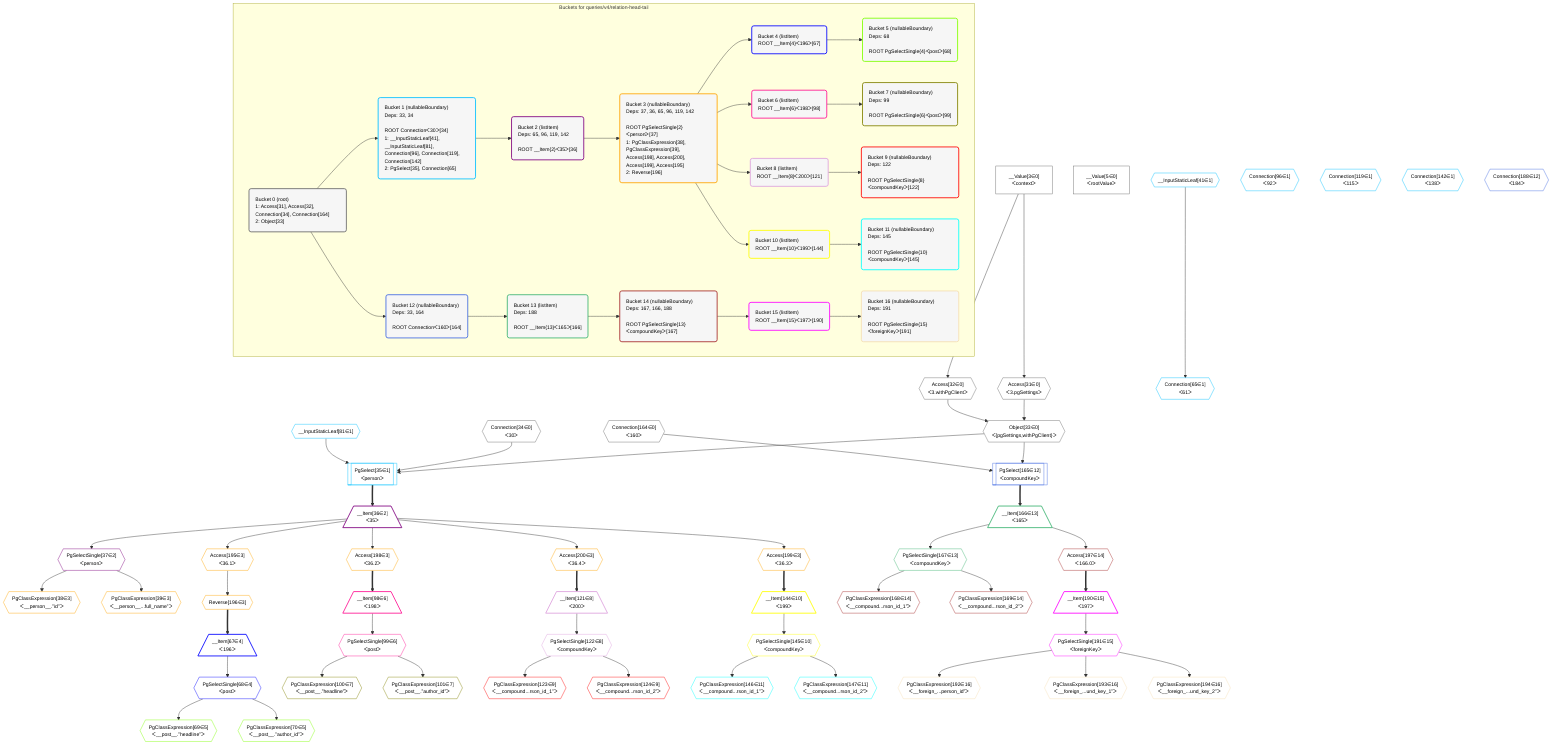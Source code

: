 %%{init: {'themeVariables': { 'fontSize': '12px'}}}%%
graph TD
    classDef path fill:#eee,stroke:#000,color:#000
    classDef plan fill:#fff,stroke-width:1px,color:#000
    classDef itemplan fill:#fff,stroke-width:2px,color:#000
    classDef unbatchedplan fill:#dff,stroke-width:1px,color:#000
    classDef sideeffectplan fill:#fcc,stroke-width:2px,color:#000
    classDef bucket fill:#f6f6f6,color:#000,stroke-width:2px,text-align:left


    %% define steps
    __Value3["__Value[3∈0]<br />ᐸcontextᐳ"]:::plan
    __Value5["__Value[5∈0]<br />ᐸrootValueᐳ"]:::plan
    Access31{{"Access[31∈0]<br />ᐸ3.pgSettingsᐳ"}}:::plan
    Access32{{"Access[32∈0]<br />ᐸ3.withPgClientᐳ"}}:::plan
    Object33{{"Object[33∈0]<br />ᐸ{pgSettings,withPgClient}ᐳ"}}:::plan
    Connection34{{"Connection[34∈0]<br />ᐸ30ᐳ"}}:::plan
    __InputStaticLeaf81{{"__InputStaticLeaf[81∈1]"}}:::plan
    PgSelect35[["PgSelect[35∈1]<br />ᐸpersonᐳ"]]:::plan
    __Item36[/"__Item[36∈2]<br />ᐸ35ᐳ"\]:::itemplan
    PgSelectSingle37{{"PgSelectSingle[37∈2]<br />ᐸpersonᐳ"}}:::plan
    PgClassExpression38{{"PgClassExpression[38∈3]<br />ᐸ__person__.”id”ᐳ"}}:::plan
    PgClassExpression39{{"PgClassExpression[39∈3]<br />ᐸ__person__...full_name”ᐳ"}}:::plan
    __InputStaticLeaf41{{"__InputStaticLeaf[41∈1]"}}:::plan
    Connection65{{"Connection[65∈1]<br />ᐸ61ᐳ"}}:::plan
    Access195{{"Access[195∈3]<br />ᐸ36.1ᐳ"}}:::plan
    Reverse196{{"Reverse[196∈3]"}}:::plan
    __Item67[/"__Item[67∈4]<br />ᐸ196ᐳ"\]:::itemplan
    PgSelectSingle68{{"PgSelectSingle[68∈4]<br />ᐸpostᐳ"}}:::plan
    PgClassExpression69{{"PgClassExpression[69∈5]<br />ᐸ__post__.”headline”ᐳ"}}:::plan
    PgClassExpression70{{"PgClassExpression[70∈5]<br />ᐸ__post__.”author_id”ᐳ"}}:::plan
    Connection96{{"Connection[96∈1]<br />ᐸ92ᐳ"}}:::plan
    Access198{{"Access[198∈3]<br />ᐸ36.2ᐳ"}}:::plan
    __Item98[/"__Item[98∈6]<br />ᐸ198ᐳ"\]:::itemplan
    PgSelectSingle99{{"PgSelectSingle[99∈6]<br />ᐸpostᐳ"}}:::plan
    PgClassExpression100{{"PgClassExpression[100∈7]<br />ᐸ__post__.”headline”ᐳ"}}:::plan
    PgClassExpression101{{"PgClassExpression[101∈7]<br />ᐸ__post__.”author_id”ᐳ"}}:::plan
    Connection119{{"Connection[119∈1]<br />ᐸ115ᐳ"}}:::plan
    Access200{{"Access[200∈3]<br />ᐸ36.4ᐳ"}}:::plan
    __Item121[/"__Item[121∈8]<br />ᐸ200ᐳ"\]:::itemplan
    PgSelectSingle122{{"PgSelectSingle[122∈8]<br />ᐸcompoundKeyᐳ"}}:::plan
    PgClassExpression123{{"PgClassExpression[123∈9]<br />ᐸ__compound...rson_id_1”ᐳ"}}:::plan
    PgClassExpression124{{"PgClassExpression[124∈9]<br />ᐸ__compound...rson_id_2”ᐳ"}}:::plan
    Connection142{{"Connection[142∈1]<br />ᐸ138ᐳ"}}:::plan
    Access199{{"Access[199∈3]<br />ᐸ36.3ᐳ"}}:::plan
    __Item144[/"__Item[144∈10]<br />ᐸ199ᐳ"\]:::itemplan
    PgSelectSingle145{{"PgSelectSingle[145∈10]<br />ᐸcompoundKeyᐳ"}}:::plan
    PgClassExpression146{{"PgClassExpression[146∈11]<br />ᐸ__compound...rson_id_1”ᐳ"}}:::plan
    PgClassExpression147{{"PgClassExpression[147∈11]<br />ᐸ__compound...rson_id_2”ᐳ"}}:::plan
    Connection164{{"Connection[164∈0]<br />ᐸ160ᐳ"}}:::plan
    PgSelect165[["PgSelect[165∈12]<br />ᐸcompoundKeyᐳ"]]:::plan
    __Item166[/"__Item[166∈13]<br />ᐸ165ᐳ"\]:::itemplan
    PgSelectSingle167{{"PgSelectSingle[167∈13]<br />ᐸcompoundKeyᐳ"}}:::plan
    PgClassExpression168{{"PgClassExpression[168∈14]<br />ᐸ__compound...rson_id_1”ᐳ"}}:::plan
    PgClassExpression169{{"PgClassExpression[169∈14]<br />ᐸ__compound...rson_id_2”ᐳ"}}:::plan
    Connection188{{"Connection[188∈12]<br />ᐸ184ᐳ"}}:::plan
    Access197{{"Access[197∈14]<br />ᐸ166.0ᐳ"}}:::plan
    __Item190[/"__Item[190∈15]<br />ᐸ197ᐳ"\]:::itemplan
    PgSelectSingle191{{"PgSelectSingle[191∈15]<br />ᐸforeignKeyᐳ"}}:::plan
    PgClassExpression192{{"PgClassExpression[192∈16]<br />ᐸ__foreign_...person_id”ᐳ"}}:::plan
    PgClassExpression193{{"PgClassExpression[193∈16]<br />ᐸ__foreign_...und_key_1”ᐳ"}}:::plan
    PgClassExpression194{{"PgClassExpression[194∈16]<br />ᐸ__foreign_...und_key_2”ᐳ"}}:::plan

    %% plan dependencies
    __Value3 --> Access31
    __Value3 --> Access32
    Access31 & Access32 --> Object33
    Object33 & Connection34 & __InputStaticLeaf81 --> PgSelect35
    PgSelect35 ==> __Item36
    __Item36 --> PgSelectSingle37
    PgSelectSingle37 --> PgClassExpression38
    PgSelectSingle37 --> PgClassExpression39
    __InputStaticLeaf41 --> Connection65
    __Item36 --> Access195
    Access195 --> Reverse196
    Reverse196 ==> __Item67
    __Item67 --> PgSelectSingle68
    PgSelectSingle68 --> PgClassExpression69
    PgSelectSingle68 --> PgClassExpression70
    __Item36 --> Access198
    Access198 ==> __Item98
    __Item98 --> PgSelectSingle99
    PgSelectSingle99 --> PgClassExpression100
    PgSelectSingle99 --> PgClassExpression101
    __Item36 --> Access200
    Access200 ==> __Item121
    __Item121 --> PgSelectSingle122
    PgSelectSingle122 --> PgClassExpression123
    PgSelectSingle122 --> PgClassExpression124
    __Item36 --> Access199
    Access199 ==> __Item144
    __Item144 --> PgSelectSingle145
    PgSelectSingle145 --> PgClassExpression146
    PgSelectSingle145 --> PgClassExpression147
    Object33 & Connection164 --> PgSelect165
    PgSelect165 ==> __Item166
    __Item166 --> PgSelectSingle167
    PgSelectSingle167 --> PgClassExpression168
    PgSelectSingle167 --> PgClassExpression169
    __Item166 --> Access197
    Access197 ==> __Item190
    __Item190 --> PgSelectSingle191
    PgSelectSingle191 --> PgClassExpression192
    PgSelectSingle191 --> PgClassExpression193
    PgSelectSingle191 --> PgClassExpression194

    subgraph "Buckets for queries/v4/relation-head-tail"
    Bucket0("Bucket 0 (root)<br />1: Access[31], Access[32], Connection[34], Connection[164]<br />2: Object[33]"):::bucket
    classDef bucket0 stroke:#696969
    class Bucket0,__Value3,__Value5,Access31,Access32,Object33,Connection34,Connection164 bucket0
    Bucket1("Bucket 1 (nullableBoundary)<br />Deps: 33, 34<br /><br />ROOT Connectionᐸ30ᐳ[34]<br />1: __InputStaticLeaf[41], __InputStaticLeaf[81], Connection[96], Connection[119], Connection[142]<br />2: PgSelect[35], Connection[65]"):::bucket
    classDef bucket1 stroke:#00bfff
    class Bucket1,PgSelect35,__InputStaticLeaf41,Connection65,__InputStaticLeaf81,Connection96,Connection119,Connection142 bucket1
    Bucket2("Bucket 2 (listItem)<br />Deps: 65, 96, 119, 142<br /><br />ROOT __Item{2}ᐸ35ᐳ[36]"):::bucket
    classDef bucket2 stroke:#7f007f
    class Bucket2,__Item36,PgSelectSingle37 bucket2
    Bucket3("Bucket 3 (nullableBoundary)<br />Deps: 37, 36, 65, 96, 119, 142<br /><br />ROOT PgSelectSingle{2}ᐸpersonᐳ[37]<br />1: PgClassExpression[38], PgClassExpression[39], Access[198], Access[200], Access[199], Access[195]<br />2: Reverse[196]"):::bucket
    classDef bucket3 stroke:#ffa500
    class Bucket3,PgClassExpression38,PgClassExpression39,Access195,Reverse196,Access198,Access199,Access200 bucket3
    Bucket4("Bucket 4 (listItem)<br />ROOT __Item{4}ᐸ196ᐳ[67]"):::bucket
    classDef bucket4 stroke:#0000ff
    class Bucket4,__Item67,PgSelectSingle68 bucket4
    Bucket5("Bucket 5 (nullableBoundary)<br />Deps: 68<br /><br />ROOT PgSelectSingle{4}ᐸpostᐳ[68]"):::bucket
    classDef bucket5 stroke:#7fff00
    class Bucket5,PgClassExpression69,PgClassExpression70 bucket5
    Bucket6("Bucket 6 (listItem)<br />ROOT __Item{6}ᐸ198ᐳ[98]"):::bucket
    classDef bucket6 stroke:#ff1493
    class Bucket6,__Item98,PgSelectSingle99 bucket6
    Bucket7("Bucket 7 (nullableBoundary)<br />Deps: 99<br /><br />ROOT PgSelectSingle{6}ᐸpostᐳ[99]"):::bucket
    classDef bucket7 stroke:#808000
    class Bucket7,PgClassExpression100,PgClassExpression101 bucket7
    Bucket8("Bucket 8 (listItem)<br />ROOT __Item{8}ᐸ200ᐳ[121]"):::bucket
    classDef bucket8 stroke:#dda0dd
    class Bucket8,__Item121,PgSelectSingle122 bucket8
    Bucket9("Bucket 9 (nullableBoundary)<br />Deps: 122<br /><br />ROOT PgSelectSingle{8}ᐸcompoundKeyᐳ[122]"):::bucket
    classDef bucket9 stroke:#ff0000
    class Bucket9,PgClassExpression123,PgClassExpression124 bucket9
    Bucket10("Bucket 10 (listItem)<br />ROOT __Item{10}ᐸ199ᐳ[144]"):::bucket
    classDef bucket10 stroke:#ffff00
    class Bucket10,__Item144,PgSelectSingle145 bucket10
    Bucket11("Bucket 11 (nullableBoundary)<br />Deps: 145<br /><br />ROOT PgSelectSingle{10}ᐸcompoundKeyᐳ[145]"):::bucket
    classDef bucket11 stroke:#00ffff
    class Bucket11,PgClassExpression146,PgClassExpression147 bucket11
    Bucket12("Bucket 12 (nullableBoundary)<br />Deps: 33, 164<br /><br />ROOT Connectionᐸ160ᐳ[164]"):::bucket
    classDef bucket12 stroke:#4169e1
    class Bucket12,PgSelect165,Connection188 bucket12
    Bucket13("Bucket 13 (listItem)<br />Deps: 188<br /><br />ROOT __Item{13}ᐸ165ᐳ[166]"):::bucket
    classDef bucket13 stroke:#3cb371
    class Bucket13,__Item166,PgSelectSingle167 bucket13
    Bucket14("Bucket 14 (nullableBoundary)<br />Deps: 167, 166, 188<br /><br />ROOT PgSelectSingle{13}ᐸcompoundKeyᐳ[167]"):::bucket
    classDef bucket14 stroke:#a52a2a
    class Bucket14,PgClassExpression168,PgClassExpression169,Access197 bucket14
    Bucket15("Bucket 15 (listItem)<br />ROOT __Item{15}ᐸ197ᐳ[190]"):::bucket
    classDef bucket15 stroke:#ff00ff
    class Bucket15,__Item190,PgSelectSingle191 bucket15
    Bucket16("Bucket 16 (nullableBoundary)<br />Deps: 191<br /><br />ROOT PgSelectSingle{15}ᐸforeignKeyᐳ[191]"):::bucket
    classDef bucket16 stroke:#f5deb3
    class Bucket16,PgClassExpression192,PgClassExpression193,PgClassExpression194 bucket16
    Bucket0 --> Bucket1 & Bucket12
    Bucket1 --> Bucket2
    Bucket2 --> Bucket3
    Bucket3 --> Bucket4 & Bucket6 & Bucket8 & Bucket10
    Bucket4 --> Bucket5
    Bucket6 --> Bucket7
    Bucket8 --> Bucket9
    Bucket10 --> Bucket11
    Bucket12 --> Bucket13
    Bucket13 --> Bucket14
    Bucket14 --> Bucket15
    Bucket15 --> Bucket16
    end